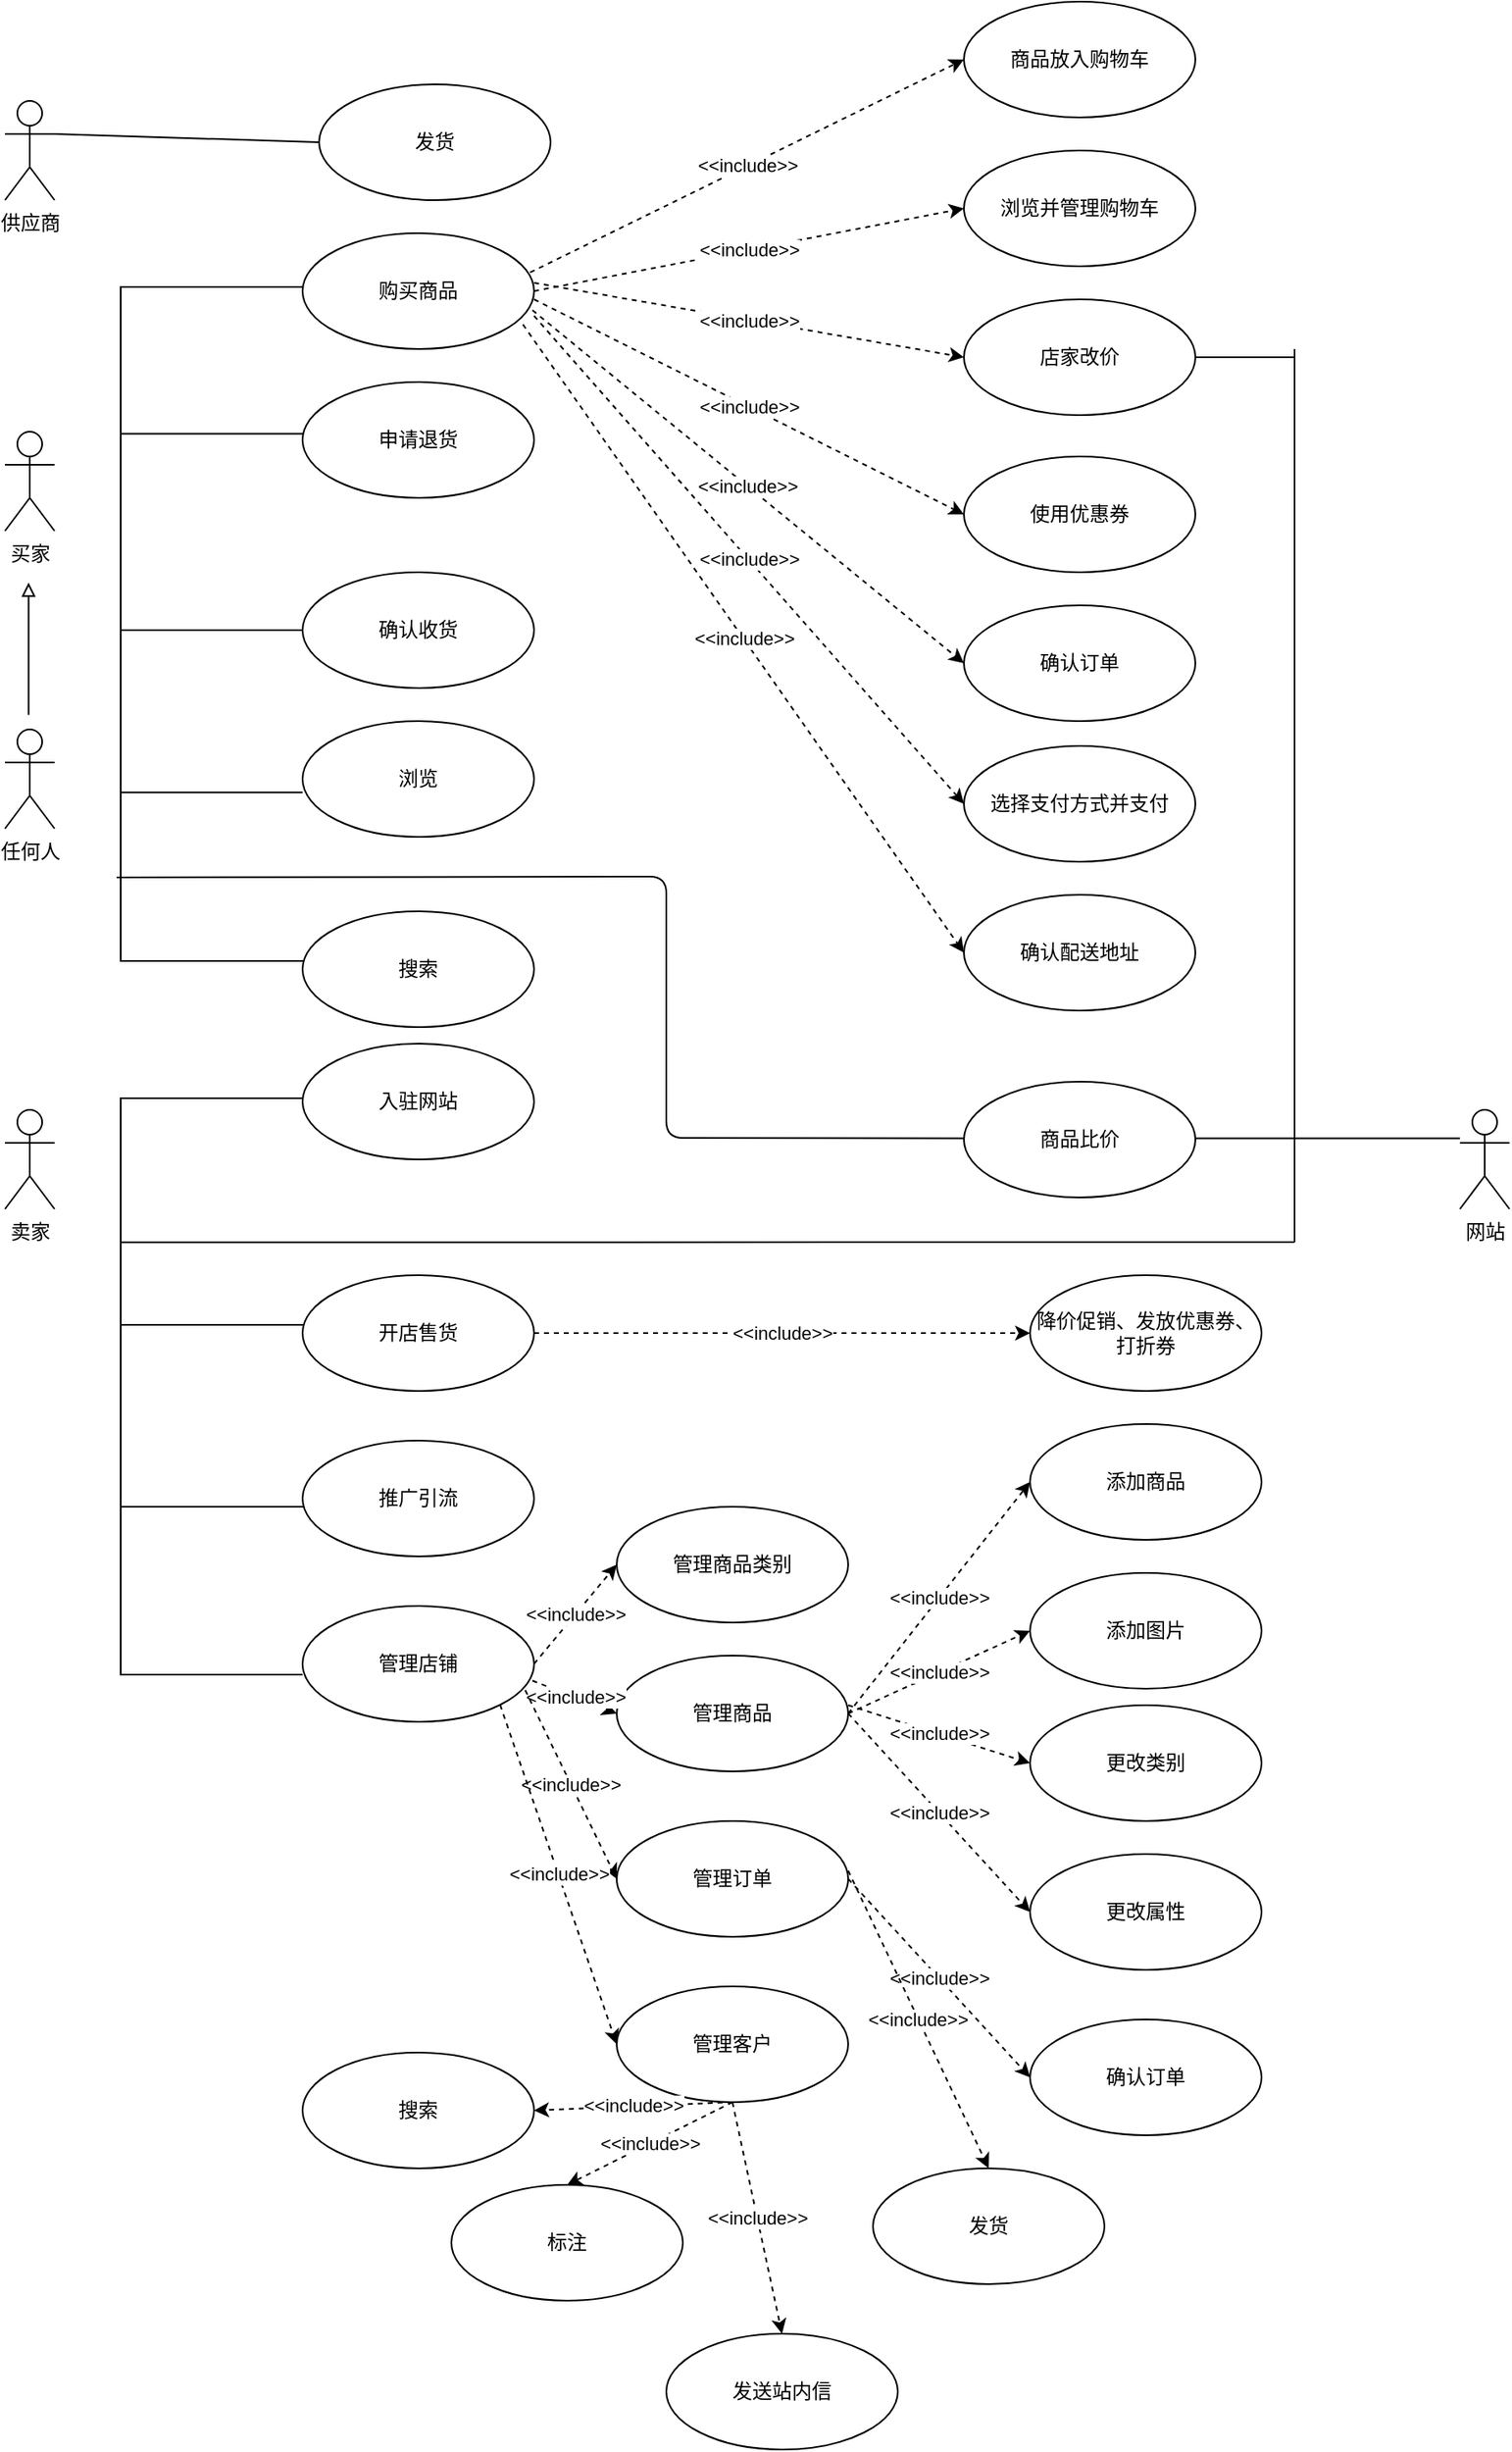 <mxfile version="13.8.1" type="github">
  <diagram name="Page-1" id="e7e014a7-5840-1c2e-5031-d8a46d1fe8dd">
    <mxGraphModel dx="1351" dy="1482" grid="1" gridSize="10" guides="1" tooltips="1" connect="1" arrows="1" fold="1" page="1" pageScale="1" pageWidth="1169" pageHeight="826" background="#ffffff" math="0" shadow="0">
      <root>
        <mxCell id="0" />
        <mxCell id="1" parent="0" />
        <mxCell id="AoGEXer9o891e-ldqEI5-126" value="" style="endArrow=none;html=1;exitX=1;exitY=0.333;exitDx=0;exitDy=0;exitPerimeter=0;" edge="1" parent="1">
          <mxGeometry width="50" height="50" relative="1" as="geometry">
            <mxPoint x="780" y="377.29" as="sourcePoint" />
            <mxPoint x="940" y="377.29" as="targetPoint" />
          </mxGeometry>
        </mxCell>
        <mxCell id="AoGEXer9o891e-ldqEI5-41" value="任何人" style="shape=umlActor;verticalLabelPosition=bottom;verticalAlign=top;html=1;" vertex="1" parent="1">
          <mxGeometry x="60" y="130" width="30" height="60" as="geometry" />
        </mxCell>
        <mxCell id="AoGEXer9o891e-ldqEI5-42" value="买家" style="shape=umlActor;verticalLabelPosition=bottom;verticalAlign=top;html=1;" vertex="1" parent="1">
          <mxGeometry x="60" y="-50" width="30" height="60" as="geometry" />
        </mxCell>
        <mxCell id="AoGEXer9o891e-ldqEI5-43" value="卖家" style="shape=umlActor;verticalLabelPosition=bottom;verticalAlign=top;html=1;" vertex="1" parent="1">
          <mxGeometry x="60" y="360" width="30" height="60" as="geometry" />
        </mxCell>
        <mxCell id="AoGEXer9o891e-ldqEI5-44" value="" style="endArrow=block;html=1;endFill=0;" edge="1" parent="1">
          <mxGeometry width="50" height="50" relative="1" as="geometry">
            <mxPoint x="74.29" y="121.25" as="sourcePoint" />
            <mxPoint x="74.29" y="41.25" as="targetPoint" />
          </mxGeometry>
        </mxCell>
        <mxCell id="AoGEXer9o891e-ldqEI5-45" value="入驻网站" style="ellipse;whiteSpace=wrap;html=1;" vertex="1" parent="1">
          <mxGeometry x="240" y="320" width="140" height="70" as="geometry" />
        </mxCell>
        <mxCell id="AoGEXer9o891e-ldqEI5-46" value="开店售货" style="ellipse;whiteSpace=wrap;html=1;" vertex="1" parent="1">
          <mxGeometry x="240" y="460" width="140" height="70" as="geometry" />
        </mxCell>
        <mxCell id="AoGEXer9o891e-ldqEI5-47" value="推广引流" style="ellipse;whiteSpace=wrap;html=1;" vertex="1" parent="1">
          <mxGeometry x="240" y="560" width="140" height="70" as="geometry" />
        </mxCell>
        <mxCell id="AoGEXer9o891e-ldqEI5-48" value="供应商" style="shape=umlActor;verticalLabelPosition=bottom;verticalAlign=top;html=1;" vertex="1" parent="1">
          <mxGeometry x="60" y="-250" width="30" height="60" as="geometry" />
        </mxCell>
        <mxCell id="AoGEXer9o891e-ldqEI5-49" value="浏览" style="ellipse;whiteSpace=wrap;html=1;" vertex="1" parent="1">
          <mxGeometry x="240" y="125" width="140" height="70" as="geometry" />
        </mxCell>
        <mxCell id="AoGEXer9o891e-ldqEI5-50" value="搜索" style="ellipse;whiteSpace=wrap;html=1;" vertex="1" parent="1">
          <mxGeometry x="240" y="240" width="140" height="70" as="geometry" />
        </mxCell>
        <mxCell id="AoGEXer9o891e-ldqEI5-51" value="降价促销、发放优惠券、打折券" style="ellipse;whiteSpace=wrap;html=1;" vertex="1" parent="1">
          <mxGeometry x="680" y="460" width="140" height="70" as="geometry" />
        </mxCell>
        <mxCell id="AoGEXer9o891e-ldqEI5-53" value="购买商品" style="ellipse;whiteSpace=wrap;html=1;" vertex="1" parent="1">
          <mxGeometry x="240" y="-170" width="140" height="70" as="geometry" />
        </mxCell>
        <mxCell id="AoGEXer9o891e-ldqEI5-54" value="商品放入购物车" style="ellipse;whiteSpace=wrap;html=1;" vertex="1" parent="1">
          <mxGeometry x="640" y="-310" width="140" height="70" as="geometry" />
        </mxCell>
        <mxCell id="AoGEXer9o891e-ldqEI5-55" value="浏览并管理购物车" style="ellipse;whiteSpace=wrap;html=1;" vertex="1" parent="1">
          <mxGeometry x="640" y="-220" width="140" height="70" as="geometry" />
        </mxCell>
        <mxCell id="AoGEXer9o891e-ldqEI5-56" value="店家改价" style="ellipse;whiteSpace=wrap;html=1;" vertex="1" parent="1">
          <mxGeometry x="640" y="-130" width="140" height="70" as="geometry" />
        </mxCell>
        <mxCell id="AoGEXer9o891e-ldqEI5-57" value="发货" style="ellipse;whiteSpace=wrap;html=1;" vertex="1" parent="1">
          <mxGeometry x="250" y="-260" width="140" height="70" as="geometry" />
        </mxCell>
        <mxCell id="AoGEXer9o891e-ldqEI5-58" value="使用优惠券" style="ellipse;whiteSpace=wrap;html=1;" vertex="1" parent="1">
          <mxGeometry x="640" y="-35" width="140" height="70" as="geometry" />
        </mxCell>
        <mxCell id="AoGEXer9o891e-ldqEI5-59" value="确认订单" style="ellipse;whiteSpace=wrap;html=1;" vertex="1" parent="1">
          <mxGeometry x="640" y="55" width="140" height="70" as="geometry" />
        </mxCell>
        <mxCell id="AoGEXer9o891e-ldqEI5-60" value="确认配送地址" style="ellipse;whiteSpace=wrap;html=1;" vertex="1" parent="1">
          <mxGeometry x="640" y="230" width="140" height="70" as="geometry" />
        </mxCell>
        <mxCell id="AoGEXer9o891e-ldqEI5-61" value="选择支付方式并支付" style="ellipse;whiteSpace=wrap;html=1;" vertex="1" parent="1">
          <mxGeometry x="640" y="140" width="140" height="70" as="geometry" />
        </mxCell>
        <mxCell id="AoGEXer9o891e-ldqEI5-62" value="确认收货" style="ellipse;whiteSpace=wrap;html=1;" vertex="1" parent="1">
          <mxGeometry x="240" y="35" width="140" height="70" as="geometry" />
        </mxCell>
        <mxCell id="AoGEXer9o891e-ldqEI5-63" value="申请退货" style="ellipse;whiteSpace=wrap;html=1;" vertex="1" parent="1">
          <mxGeometry x="240" y="-80" width="140" height="70" as="geometry" />
        </mxCell>
        <mxCell id="AoGEXer9o891e-ldqEI5-64" value="管理店铺" style="ellipse;whiteSpace=wrap;html=1;" vertex="1" parent="1">
          <mxGeometry x="240" y="660" width="140" height="70" as="geometry" />
        </mxCell>
        <mxCell id="AoGEXer9o891e-ldqEI5-65" value="管理商品类别" style="ellipse;whiteSpace=wrap;html=1;" vertex="1" parent="1">
          <mxGeometry x="430" y="600" width="140" height="70" as="geometry" />
        </mxCell>
        <mxCell id="AoGEXer9o891e-ldqEI5-66" value="管理商品" style="ellipse;whiteSpace=wrap;html=1;" vertex="1" parent="1">
          <mxGeometry x="430" y="690" width="140" height="70" as="geometry" />
        </mxCell>
        <mxCell id="AoGEXer9o891e-ldqEI5-67" value="管理订单" style="ellipse;whiteSpace=wrap;html=1;" vertex="1" parent="1">
          <mxGeometry x="430" y="790" width="140" height="70" as="geometry" />
        </mxCell>
        <mxCell id="AoGEXer9o891e-ldqEI5-68" value="管理客户" style="ellipse;whiteSpace=wrap;html=1;" vertex="1" parent="1">
          <mxGeometry x="430" y="890" width="140" height="70" as="geometry" />
        </mxCell>
        <mxCell id="AoGEXer9o891e-ldqEI5-69" value="添加商品" style="ellipse;whiteSpace=wrap;html=1;" vertex="1" parent="1">
          <mxGeometry x="680" y="550" width="140" height="70" as="geometry" />
        </mxCell>
        <mxCell id="AoGEXer9o891e-ldqEI5-70" value="添加图片" style="ellipse;whiteSpace=wrap;html=1;" vertex="1" parent="1">
          <mxGeometry x="680" y="640" width="140" height="70" as="geometry" />
        </mxCell>
        <mxCell id="AoGEXer9o891e-ldqEI5-71" value="更改类别" style="ellipse;whiteSpace=wrap;html=1;" vertex="1" parent="1">
          <mxGeometry x="680" y="720" width="140" height="70" as="geometry" />
        </mxCell>
        <mxCell id="AoGEXer9o891e-ldqEI5-72" value="更改属性" style="ellipse;whiteSpace=wrap;html=1;" vertex="1" parent="1">
          <mxGeometry x="680" y="810" width="140" height="70" as="geometry" />
        </mxCell>
        <mxCell id="AoGEXer9o891e-ldqEI5-73" value="确认订单" style="ellipse;whiteSpace=wrap;html=1;" vertex="1" parent="1">
          <mxGeometry x="680" y="910" width="140" height="70" as="geometry" />
        </mxCell>
        <mxCell id="AoGEXer9o891e-ldqEI5-75" value="发货" style="ellipse;whiteSpace=wrap;html=1;" vertex="1" parent="1">
          <mxGeometry x="585" y="1000" width="140" height="70" as="geometry" />
        </mxCell>
        <mxCell id="AoGEXer9o891e-ldqEI5-76" value="搜索" style="ellipse;whiteSpace=wrap;html=1;" vertex="1" parent="1">
          <mxGeometry x="240" y="930" width="140" height="70" as="geometry" />
        </mxCell>
        <mxCell id="AoGEXer9o891e-ldqEI5-77" value="标注" style="ellipse;whiteSpace=wrap;html=1;" vertex="1" parent="1">
          <mxGeometry x="330" y="1010" width="140" height="70" as="geometry" />
        </mxCell>
        <mxCell id="AoGEXer9o891e-ldqEI5-78" value="发送站内信" style="ellipse;whiteSpace=wrap;html=1;" vertex="1" parent="1">
          <mxGeometry x="460" y="1100" width="140" height="70" as="geometry" />
        </mxCell>
        <mxCell id="AoGEXer9o891e-ldqEI5-81" value="" style="endArrow=none;html=1;exitX=1;exitY=0.333;exitDx=0;exitDy=0;exitPerimeter=0;entryX=0;entryY=0.5;entryDx=0;entryDy=0;" edge="1" parent="1" source="AoGEXer9o891e-ldqEI5-48" target="AoGEXer9o891e-ldqEI5-57">
          <mxGeometry width="50" height="50" relative="1" as="geometry">
            <mxPoint x="130.0" y="-230.51" as="sourcePoint" />
            <mxPoint x="274.995" y="-240.002" as="targetPoint" />
          </mxGeometry>
        </mxCell>
        <mxCell id="AoGEXer9o891e-ldqEI5-88" value="" style="shape=partialRectangle;whiteSpace=wrap;html=1;bottom=1;right=1;left=1;top=0;fillColor=none;routingCenterX=-0.5;rotation=90;" vertex="1" parent="1">
          <mxGeometry x="-18.75" y="11.25" width="407.5" height="110" as="geometry" />
        </mxCell>
        <mxCell id="AoGEXer9o891e-ldqEI5-90" value="" style="shape=partialRectangle;whiteSpace=wrap;html=1;left=0;right=0;fillColor=none;" vertex="1" parent="1">
          <mxGeometry x="130" y="-48.75" width="110" height="118.75" as="geometry" />
        </mxCell>
        <mxCell id="AoGEXer9o891e-ldqEI5-93" value="" style="endArrow=none;html=1;exitX=0.75;exitY=1;exitDx=0;exitDy=0;entryX=0.75;entryY=0;entryDx=0;entryDy=0;" edge="1" parent="1" source="AoGEXer9o891e-ldqEI5-88" target="AoGEXer9o891e-ldqEI5-88">
          <mxGeometry width="50" height="50" relative="1" as="geometry">
            <mxPoint x="140.0" y="-220.51" as="sourcePoint" />
            <mxPoint x="260.0" y="-215" as="targetPoint" />
          </mxGeometry>
        </mxCell>
        <mxCell id="AoGEXer9o891e-ldqEI5-94" value="" style="shape=partialRectangle;whiteSpace=wrap;html=1;bottom=1;right=1;left=1;top=0;fillColor=none;routingCenterX=-0.5;rotation=90;" vertex="1" parent="1">
          <mxGeometry x="10.5" y="472.5" width="348.5" height="109.5" as="geometry" />
        </mxCell>
        <mxCell id="AoGEXer9o891e-ldqEI5-95" value="" style="shape=partialRectangle;whiteSpace=wrap;html=1;left=0;right=0;fillColor=none;" vertex="1" parent="1">
          <mxGeometry x="130" y="490" width="110" height="110" as="geometry" />
        </mxCell>
        <mxCell id="AoGEXer9o891e-ldqEI5-96" value="&amp;lt;&amp;lt;include&amp;gt;&amp;gt;" style="endArrow=classic;html=1;dashed=1;exitX=0.983;exitY=0.339;exitDx=0;exitDy=0;exitPerimeter=0;entryX=0;entryY=0.5;entryDx=0;entryDy=0;" edge="1" parent="1" source="AoGEXer9o891e-ldqEI5-53" target="AoGEXer9o891e-ldqEI5-54">
          <mxGeometry width="50" height="50" relative="1" as="geometry">
            <mxPoint x="430" y="-250" as="sourcePoint" />
            <mxPoint x="480" y="-300" as="targetPoint" />
          </mxGeometry>
        </mxCell>
        <mxCell id="AoGEXer9o891e-ldqEI5-97" value="&amp;lt;&amp;lt;include&amp;gt;&amp;gt;" style="endArrow=classic;html=1;dashed=1;exitX=1;exitY=0.5;exitDx=0;exitDy=0;entryX=0;entryY=0.5;entryDx=0;entryDy=0;" edge="1" parent="1" source="AoGEXer9o891e-ldqEI5-53" target="AoGEXer9o891e-ldqEI5-55">
          <mxGeometry width="50" height="50" relative="1" as="geometry">
            <mxPoint x="387.62" y="-136.27" as="sourcePoint" />
            <mxPoint x="650.0" y="-265" as="targetPoint" />
          </mxGeometry>
        </mxCell>
        <mxCell id="AoGEXer9o891e-ldqEI5-98" value="&amp;lt;&amp;lt;include&amp;gt;&amp;gt;" style="endArrow=classic;html=1;dashed=1;entryX=0;entryY=0.5;entryDx=0;entryDy=0;" edge="1" parent="1" target="AoGEXer9o891e-ldqEI5-56">
          <mxGeometry width="50" height="50" relative="1" as="geometry">
            <mxPoint x="380" y="-140" as="sourcePoint" />
            <mxPoint x="660.0" y="-255" as="targetPoint" />
          </mxGeometry>
        </mxCell>
        <mxCell id="AoGEXer9o891e-ldqEI5-99" value="&amp;lt;&amp;lt;include&amp;gt;&amp;gt;" style="endArrow=classic;html=1;dashed=1;entryX=0;entryY=0.5;entryDx=0;entryDy=0;" edge="1" parent="1" target="AoGEXer9o891e-ldqEI5-58">
          <mxGeometry width="50" height="50" relative="1" as="geometry">
            <mxPoint x="380" y="-130" as="sourcePoint" />
            <mxPoint x="670.0" y="-245" as="targetPoint" />
          </mxGeometry>
        </mxCell>
        <mxCell id="AoGEXer9o891e-ldqEI5-100" value="&amp;lt;&amp;lt;include&amp;gt;&amp;gt;" style="endArrow=classic;html=1;dashed=1;entryX=0;entryY=0.5;entryDx=0;entryDy=0;exitX=0.993;exitY=0.665;exitDx=0;exitDy=0;exitPerimeter=0;" edge="1" parent="1" source="AoGEXer9o891e-ldqEI5-53" target="AoGEXer9o891e-ldqEI5-59">
          <mxGeometry width="50" height="50" relative="1" as="geometry">
            <mxPoint x="390.0" y="-120" as="sourcePoint" />
            <mxPoint x="650.0" y="10.0" as="targetPoint" />
          </mxGeometry>
        </mxCell>
        <mxCell id="AoGEXer9o891e-ldqEI5-101" value="&amp;lt;&amp;lt;include&amp;gt;&amp;gt;" style="endArrow=classic;html=1;dashed=1;entryX=0;entryY=0.5;entryDx=0;entryDy=0;exitX=1;exitY=0.714;exitDx=0;exitDy=0;exitPerimeter=0;" edge="1" parent="1" source="AoGEXer9o891e-ldqEI5-53" target="AoGEXer9o891e-ldqEI5-61">
          <mxGeometry width="50" height="50" relative="1" as="geometry">
            <mxPoint x="400.0" y="-110" as="sourcePoint" />
            <mxPoint x="660.0" y="20.0" as="targetPoint" />
          </mxGeometry>
        </mxCell>
        <mxCell id="AoGEXer9o891e-ldqEI5-102" value="&amp;lt;&amp;lt;include&amp;gt;&amp;gt;" style="endArrow=classic;html=1;dashed=1;entryX=0;entryY=0.5;entryDx=0;entryDy=0;exitX=0.952;exitY=0.788;exitDx=0;exitDy=0;exitPerimeter=0;" edge="1" parent="1" source="AoGEXer9o891e-ldqEI5-53" target="AoGEXer9o891e-ldqEI5-60">
          <mxGeometry width="50" height="50" relative="1" as="geometry">
            <mxPoint x="410.0" y="-100" as="sourcePoint" />
            <mxPoint x="670.0" y="30.0" as="targetPoint" />
          </mxGeometry>
        </mxCell>
        <mxCell id="AoGEXer9o891e-ldqEI5-103" value="&amp;lt;&amp;lt;include&amp;gt;&amp;gt;" style="endArrow=classic;html=1;dashed=1;entryX=0;entryY=0.5;entryDx=0;entryDy=0;exitX=1;exitY=0.5;exitDx=0;exitDy=0;" edge="1" parent="1" source="AoGEXer9o891e-ldqEI5-64" target="AoGEXer9o891e-ldqEI5-65">
          <mxGeometry width="50" height="50" relative="1" as="geometry">
            <mxPoint x="388.28" y="280.16" as="sourcePoint" />
            <mxPoint x="655.0" y="660" as="targetPoint" />
          </mxGeometry>
        </mxCell>
        <mxCell id="AoGEXer9o891e-ldqEI5-104" value="&amp;lt;&amp;lt;include&amp;gt;&amp;gt;" style="endArrow=classic;html=1;dashed=1;entryX=0;entryY=0.5;entryDx=0;entryDy=0;exitX=0.993;exitY=0.645;exitDx=0;exitDy=0;exitPerimeter=0;" edge="1" parent="1" source="AoGEXer9o891e-ldqEI5-64" target="AoGEXer9o891e-ldqEI5-66">
          <mxGeometry width="50" height="50" relative="1" as="geometry">
            <mxPoint x="380" y="690" as="sourcePoint" />
            <mxPoint x="440.0" y="645" as="targetPoint" />
          </mxGeometry>
        </mxCell>
        <mxCell id="AoGEXer9o891e-ldqEI5-105" value="&amp;lt;&amp;lt;include&amp;gt;&amp;gt;" style="endArrow=classic;html=1;dashed=1;entryX=0;entryY=0.5;entryDx=0;entryDy=0;exitX=0.962;exitY=0.727;exitDx=0;exitDy=0;exitPerimeter=0;" edge="1" parent="1" source="AoGEXer9o891e-ldqEI5-64" target="AoGEXer9o891e-ldqEI5-67">
          <mxGeometry width="50" height="50" relative="1" as="geometry">
            <mxPoint x="389.02" y="715.15" as="sourcePoint" />
            <mxPoint x="440.0" y="735" as="targetPoint" />
          </mxGeometry>
        </mxCell>
        <mxCell id="AoGEXer9o891e-ldqEI5-106" value="&amp;lt;&amp;lt;include&amp;gt;&amp;gt;" style="endArrow=classic;html=1;dashed=1;entryX=0;entryY=0.5;entryDx=0;entryDy=0;exitX=1;exitY=1;exitDx=0;exitDy=0;" edge="1" parent="1" source="AoGEXer9o891e-ldqEI5-64" target="AoGEXer9o891e-ldqEI5-68">
          <mxGeometry width="50" height="50" relative="1" as="geometry">
            <mxPoint x="399.02" y="725.15" as="sourcePoint" />
            <mxPoint x="450.0" y="745" as="targetPoint" />
          </mxGeometry>
        </mxCell>
        <mxCell id="AoGEXer9o891e-ldqEI5-107" value="&amp;lt;&amp;lt;include&amp;gt;&amp;gt;" style="endArrow=classic;html=1;dashed=1;entryX=0;entryY=0.5;entryDx=0;entryDy=0;exitX=1;exitY=0.5;exitDx=0;exitDy=0;" edge="1" parent="1" source="AoGEXer9o891e-ldqEI5-46" target="AoGEXer9o891e-ldqEI5-51">
          <mxGeometry width="50" height="50" relative="1" as="geometry">
            <mxPoint x="390.0" y="705" as="sourcePoint" />
            <mxPoint x="440.0" y="645" as="targetPoint" />
          </mxGeometry>
        </mxCell>
        <mxCell id="AoGEXer9o891e-ldqEI5-108" value="&amp;lt;&amp;lt;include&amp;gt;&amp;gt;" style="endArrow=classic;html=1;dashed=1;entryX=0;entryY=0.5;entryDx=0;entryDy=0;exitX=1;exitY=0.5;exitDx=0;exitDy=0;" edge="1" parent="1" source="AoGEXer9o891e-ldqEI5-66" target="AoGEXer9o891e-ldqEI5-69">
          <mxGeometry width="50" height="50" relative="1" as="geometry">
            <mxPoint x="400.0" y="715" as="sourcePoint" />
            <mxPoint x="450.0" y="655" as="targetPoint" />
          </mxGeometry>
        </mxCell>
        <mxCell id="AoGEXer9o891e-ldqEI5-109" value="&amp;lt;&amp;lt;include&amp;gt;&amp;gt;" style="endArrow=classic;html=1;dashed=1;entryX=0;entryY=0.5;entryDx=0;entryDy=0;" edge="1" parent="1" target="AoGEXer9o891e-ldqEI5-70">
          <mxGeometry width="50" height="50" relative="1" as="geometry">
            <mxPoint x="570" y="725" as="sourcePoint" />
            <mxPoint x="690.0" y="645" as="targetPoint" />
          </mxGeometry>
        </mxCell>
        <mxCell id="AoGEXer9o891e-ldqEI5-110" value="&amp;lt;&amp;lt;include&amp;gt;&amp;gt;" style="endArrow=classic;html=1;dashed=1;entryX=0;entryY=0.5;entryDx=0;entryDy=0;" edge="1" parent="1" target="AoGEXer9o891e-ldqEI5-71">
          <mxGeometry width="50" height="50" relative="1" as="geometry">
            <mxPoint x="570" y="720" as="sourcePoint" />
            <mxPoint x="690.0" y="735" as="targetPoint" />
          </mxGeometry>
        </mxCell>
        <mxCell id="AoGEXer9o891e-ldqEI5-111" value="&amp;lt;&amp;lt;include&amp;gt;&amp;gt;" style="endArrow=classic;html=1;dashed=1;entryX=0;entryY=0.5;entryDx=0;entryDy=0;exitX=1;exitY=0.5;exitDx=0;exitDy=0;" edge="1" parent="1" source="AoGEXer9o891e-ldqEI5-66" target="AoGEXer9o891e-ldqEI5-72">
          <mxGeometry width="50" height="50" relative="1" as="geometry">
            <mxPoint x="590.0" y="745" as="sourcePoint" />
            <mxPoint x="700.0" y="745" as="targetPoint" />
          </mxGeometry>
        </mxCell>
        <mxCell id="AoGEXer9o891e-ldqEI5-112" value="&amp;lt;&amp;lt;include&amp;gt;&amp;gt;" style="endArrow=classic;html=1;dashed=1;entryX=0;entryY=0.5;entryDx=0;entryDy=0;exitX=1;exitY=0.5;exitDx=0;exitDy=0;" edge="1" parent="1" source="AoGEXer9o891e-ldqEI5-67" target="AoGEXer9o891e-ldqEI5-73">
          <mxGeometry width="50" height="50" relative="1" as="geometry">
            <mxPoint x="370.005" y="729.492" as="sourcePoint" />
            <mxPoint x="440.0" y="935" as="targetPoint" />
          </mxGeometry>
        </mxCell>
        <mxCell id="AoGEXer9o891e-ldqEI5-113" value="&amp;lt;&amp;lt;include&amp;gt;&amp;gt;" style="endArrow=classic;html=1;dashed=1;entryX=0.5;entryY=0;entryDx=0;entryDy=0;" edge="1" parent="1" target="AoGEXer9o891e-ldqEI5-75">
          <mxGeometry width="50" height="50" relative="1" as="geometry">
            <mxPoint x="570" y="820" as="sourcePoint" />
            <mxPoint x="660.0" y="1005" as="targetPoint" />
          </mxGeometry>
        </mxCell>
        <mxCell id="AoGEXer9o891e-ldqEI5-114" value="&amp;lt;&amp;lt;include&amp;gt;&amp;gt;" style="endArrow=classic;html=1;dashed=1;entryX=0.5;entryY=0;entryDx=0;entryDy=0;" edge="1" parent="1" target="AoGEXer9o891e-ldqEI5-77">
          <mxGeometry width="50" height="50" relative="1" as="geometry">
            <mxPoint x="500" y="960" as="sourcePoint" />
            <mxPoint x="670.0" y="1015" as="targetPoint" />
          </mxGeometry>
        </mxCell>
        <mxCell id="AoGEXer9o891e-ldqEI5-115" value="&amp;lt;&amp;lt;include&amp;gt;&amp;gt;" style="endArrow=classic;html=1;dashed=1;entryX=1;entryY=0.5;entryDx=0;entryDy=0;" edge="1" parent="1" target="AoGEXer9o891e-ldqEI5-76">
          <mxGeometry width="50" height="50" relative="1" as="geometry">
            <mxPoint x="500" y="960" as="sourcePoint" />
            <mxPoint x="680.0" y="1025" as="targetPoint" />
          </mxGeometry>
        </mxCell>
        <mxCell id="AoGEXer9o891e-ldqEI5-116" value="" style="endArrow=none;html=1;exitX=0.25;exitY=1;exitDx=0;exitDy=0;" edge="1" parent="1" source="AoGEXer9o891e-ldqEI5-94">
          <mxGeometry width="50" height="50" relative="1" as="geometry">
            <mxPoint x="260" y="440" as="sourcePoint" />
            <mxPoint x="840" y="440" as="targetPoint" />
          </mxGeometry>
        </mxCell>
        <mxCell id="AoGEXer9o891e-ldqEI5-117" value="" style="endArrow=none;html=1;" edge="1" parent="1">
          <mxGeometry width="50" height="50" relative="1" as="geometry">
            <mxPoint x="840" y="440" as="sourcePoint" />
            <mxPoint x="840" y="-100" as="targetPoint" />
          </mxGeometry>
        </mxCell>
        <mxCell id="AoGEXer9o891e-ldqEI5-118" value="" style="endArrow=none;html=1;exitX=1;exitY=0.5;exitDx=0;exitDy=0;" edge="1" parent="1" source="AoGEXer9o891e-ldqEI5-56">
          <mxGeometry width="50" height="50" relative="1" as="geometry">
            <mxPoint x="790" y="-90" as="sourcePoint" />
            <mxPoint x="840" y="-95" as="targetPoint" />
          </mxGeometry>
        </mxCell>
        <mxCell id="AoGEXer9o891e-ldqEI5-119" value="&amp;lt;&amp;lt;include&amp;gt;&amp;gt;" style="endArrow=classic;html=1;dashed=1;entryX=0.5;entryY=0;entryDx=0;entryDy=0;exitX=0.5;exitY=1;exitDx=0;exitDy=0;" edge="1" parent="1" source="AoGEXer9o891e-ldqEI5-68" target="AoGEXer9o891e-ldqEI5-78">
          <mxGeometry width="50" height="50" relative="1" as="geometry">
            <mxPoint x="580.0" y="830" as="sourcePoint" />
            <mxPoint x="595.0" y="1030" as="targetPoint" />
          </mxGeometry>
        </mxCell>
        <mxCell id="AoGEXer9o891e-ldqEI5-123" value="网站" style="shape=umlActor;verticalLabelPosition=bottom;verticalAlign=top;html=1;" vertex="1" parent="1">
          <mxGeometry x="940" y="360" width="30" height="60" as="geometry" />
        </mxCell>
        <mxCell id="AoGEXer9o891e-ldqEI5-124" value="商品比价" style="ellipse;whiteSpace=wrap;html=1;" vertex="1" parent="1">
          <mxGeometry x="640" y="343" width="140" height="70" as="geometry" />
        </mxCell>
        <mxCell id="AoGEXer9o891e-ldqEI5-129" value="" style="endArrow=none;html=1;exitX=0.876;exitY=1.022;exitDx=0;exitDy=0;exitPerimeter=0;" edge="1" parent="1" source="AoGEXer9o891e-ldqEI5-88">
          <mxGeometry width="50" height="50" relative="1" as="geometry">
            <mxPoint x="480" y="377.29" as="sourcePoint" />
            <mxPoint x="640" y="377.29" as="targetPoint" />
            <Array as="points">
              <mxPoint x="460" y="219" />
              <mxPoint x="460" y="377" />
            </Array>
          </mxGeometry>
        </mxCell>
      </root>
    </mxGraphModel>
  </diagram>
</mxfile>

